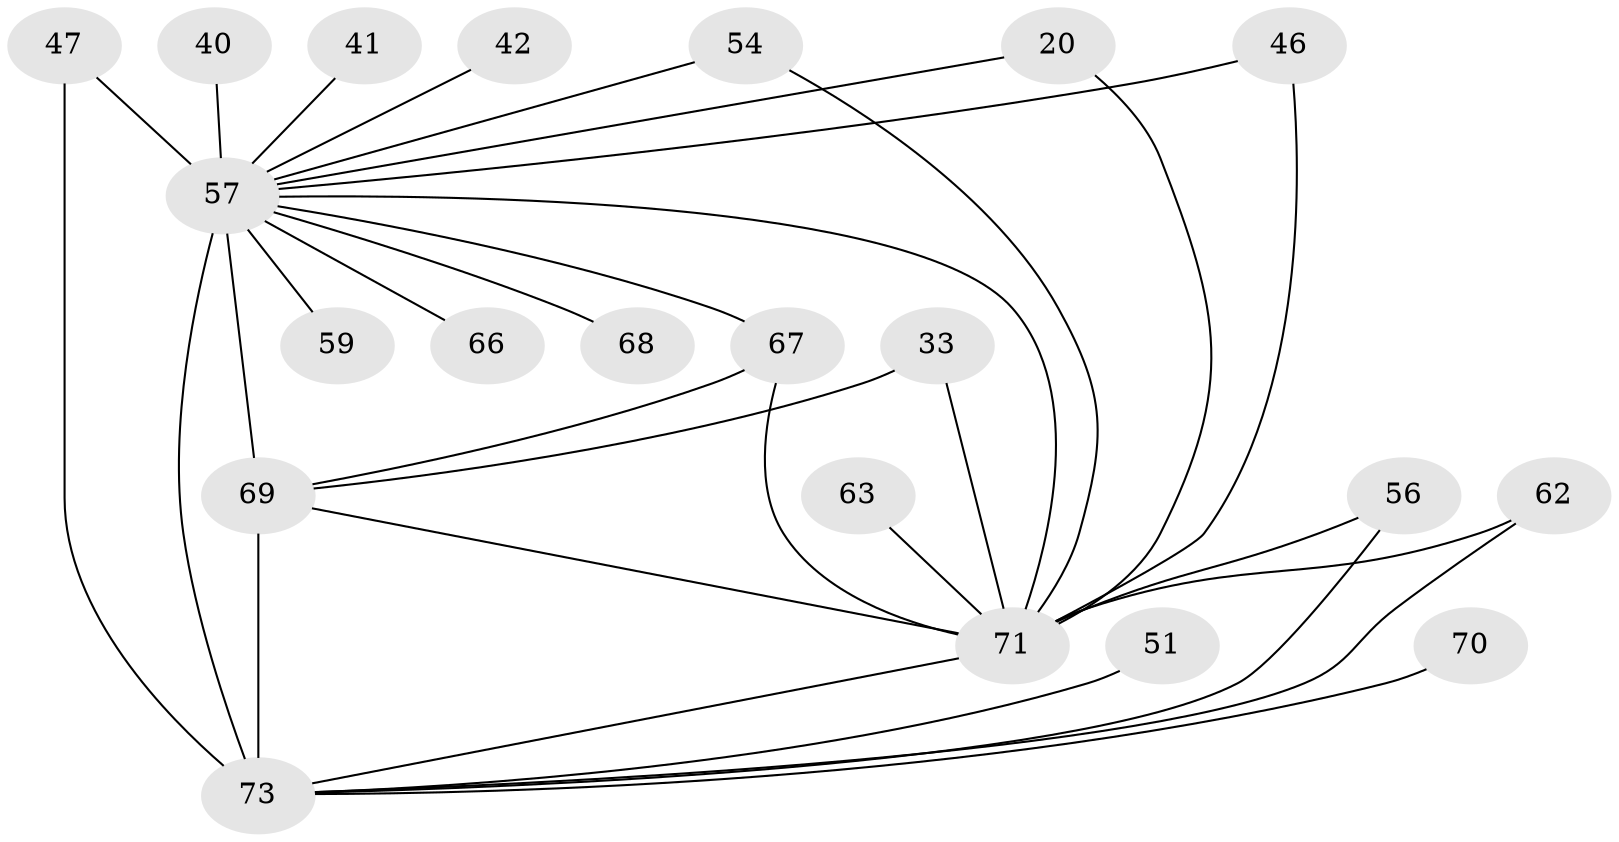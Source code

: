 // original degree distribution, {12: 0.0410958904109589, 23: 0.0273972602739726, 10: 0.0136986301369863, 16: 0.0136986301369863, 17: 0.0410958904109589, 5: 0.0821917808219178, 3: 0.2054794520547945, 8: 0.0136986301369863, 4: 0.0958904109589041, 6: 0.0136986301369863, 2: 0.4520547945205479}
// Generated by graph-tools (version 1.1) at 2025/46/03/04/25 21:46:25]
// undirected, 21 vertices, 32 edges
graph export_dot {
graph [start="1"]
  node [color=gray90,style=filled];
  20 [super="+11"];
  33;
  40;
  41;
  42;
  46 [super="+22"];
  47 [super="+21"];
  51;
  54 [super="+50+30"];
  56;
  57 [super="+34+52+37+45+5"];
  59;
  62;
  63;
  66;
  67 [super="+61+36+44+55"];
  68 [super="+38+64"];
  69 [super="+19+6+65"];
  70;
  71 [super="+9"];
  73 [super="+72+35+4"];
  20 -- 57 [weight=3];
  20 -- 71 [weight=3];
  33 -- 69;
  33 -- 71;
  40 -- 57 [weight=2];
  41 -- 57 [weight=2];
  42 -- 57 [weight=2];
  46 -- 57;
  46 -- 71 [weight=2];
  47 -- 57 [weight=2];
  47 -- 73;
  51 -- 73 [weight=2];
  54 -- 57 [weight=2];
  54 -- 71 [weight=2];
  56 -- 71;
  56 -- 73;
  57 -- 67 [weight=3];
  57 -- 66 [weight=2];
  57 -- 68 [weight=4];
  57 -- 73 [weight=20];
  57 -- 59 [weight=2];
  57 -- 69 [weight=11];
  57 -- 71 [weight=12];
  62 -- 71;
  62 -- 73;
  63 -- 71 [weight=2];
  67 -- 71 [weight=3];
  67 -- 69;
  69 -- 71 [weight=7];
  69 -- 73 [weight=12];
  70 -- 73 [weight=2];
  71 -- 73 [weight=4];
}
